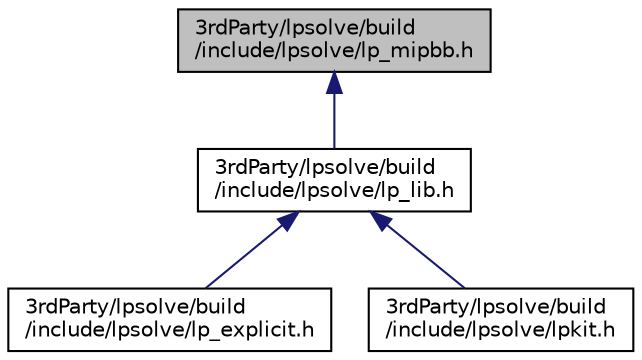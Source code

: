 digraph "3rdParty/lpsolve/build/include/lpsolve/lp_mipbb.h"
{
  edge [fontname="Helvetica",fontsize="10",labelfontname="Helvetica",labelfontsize="10"];
  node [fontname="Helvetica",fontsize="10",shape=record];
  Node3 [label="3rdParty/lpsolve/build\l/include/lpsolve/lp_mipbb.h",height=0.2,width=0.4,color="black", fillcolor="grey75", style="filled", fontcolor="black"];
  Node3 -> Node4 [dir="back",color="midnightblue",fontsize="10",style="solid",fontname="Helvetica"];
  Node4 [label="3rdParty/lpsolve/build\l/include/lpsolve/lp_lib.h",height=0.2,width=0.4,color="black", fillcolor="white", style="filled",URL="$dc/de4/3rd_party_2lpsolve_2build_2include_2lpsolve_2lp__lib_8h.html"];
  Node4 -> Node5 [dir="back",color="midnightblue",fontsize="10",style="solid",fontname="Helvetica"];
  Node5 [label="3rdParty/lpsolve/build\l/include/lpsolve/lp_explicit.h",height=0.2,width=0.4,color="black", fillcolor="white", style="filled",URL="$da/d54/3rd_party_2lpsolve_2build_2include_2lpsolve_2lp__explicit_8h.html"];
  Node4 -> Node6 [dir="back",color="midnightblue",fontsize="10",style="solid",fontname="Helvetica"];
  Node6 [label="3rdParty/lpsolve/build\l/include/lpsolve/lpkit.h",height=0.2,width=0.4,color="black", fillcolor="white", style="filled",URL="$d0/dc1/3rd_party_2lpsolve_2build_2include_2lpsolve_2lpkit_8h.html"];
}
